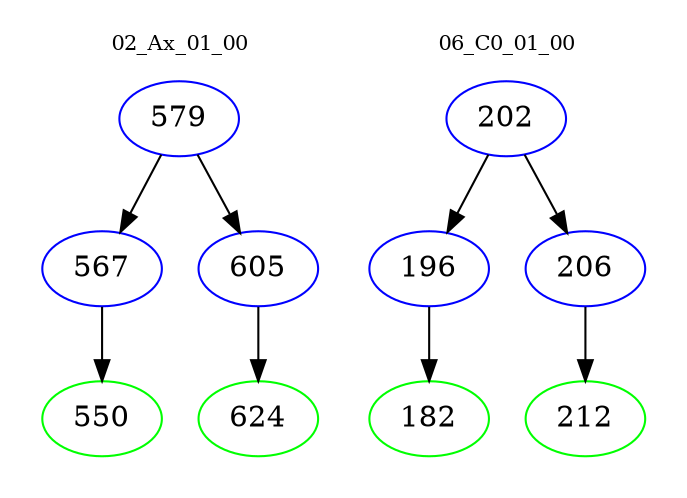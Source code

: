 digraph{
subgraph cluster_0 {
color = white
label = "02_Ax_01_00";
fontsize=10;
T0_579 [label="579", color="blue"]
T0_579 -> T0_567 [color="black"]
T0_567 [label="567", color="blue"]
T0_567 -> T0_550 [color="black"]
T0_550 [label="550", color="green"]
T0_579 -> T0_605 [color="black"]
T0_605 [label="605", color="blue"]
T0_605 -> T0_624 [color="black"]
T0_624 [label="624", color="green"]
}
subgraph cluster_1 {
color = white
label = "06_C0_01_00";
fontsize=10;
T1_202 [label="202", color="blue"]
T1_202 -> T1_196 [color="black"]
T1_196 [label="196", color="blue"]
T1_196 -> T1_182 [color="black"]
T1_182 [label="182", color="green"]
T1_202 -> T1_206 [color="black"]
T1_206 [label="206", color="blue"]
T1_206 -> T1_212 [color="black"]
T1_212 [label="212", color="green"]
}
}
